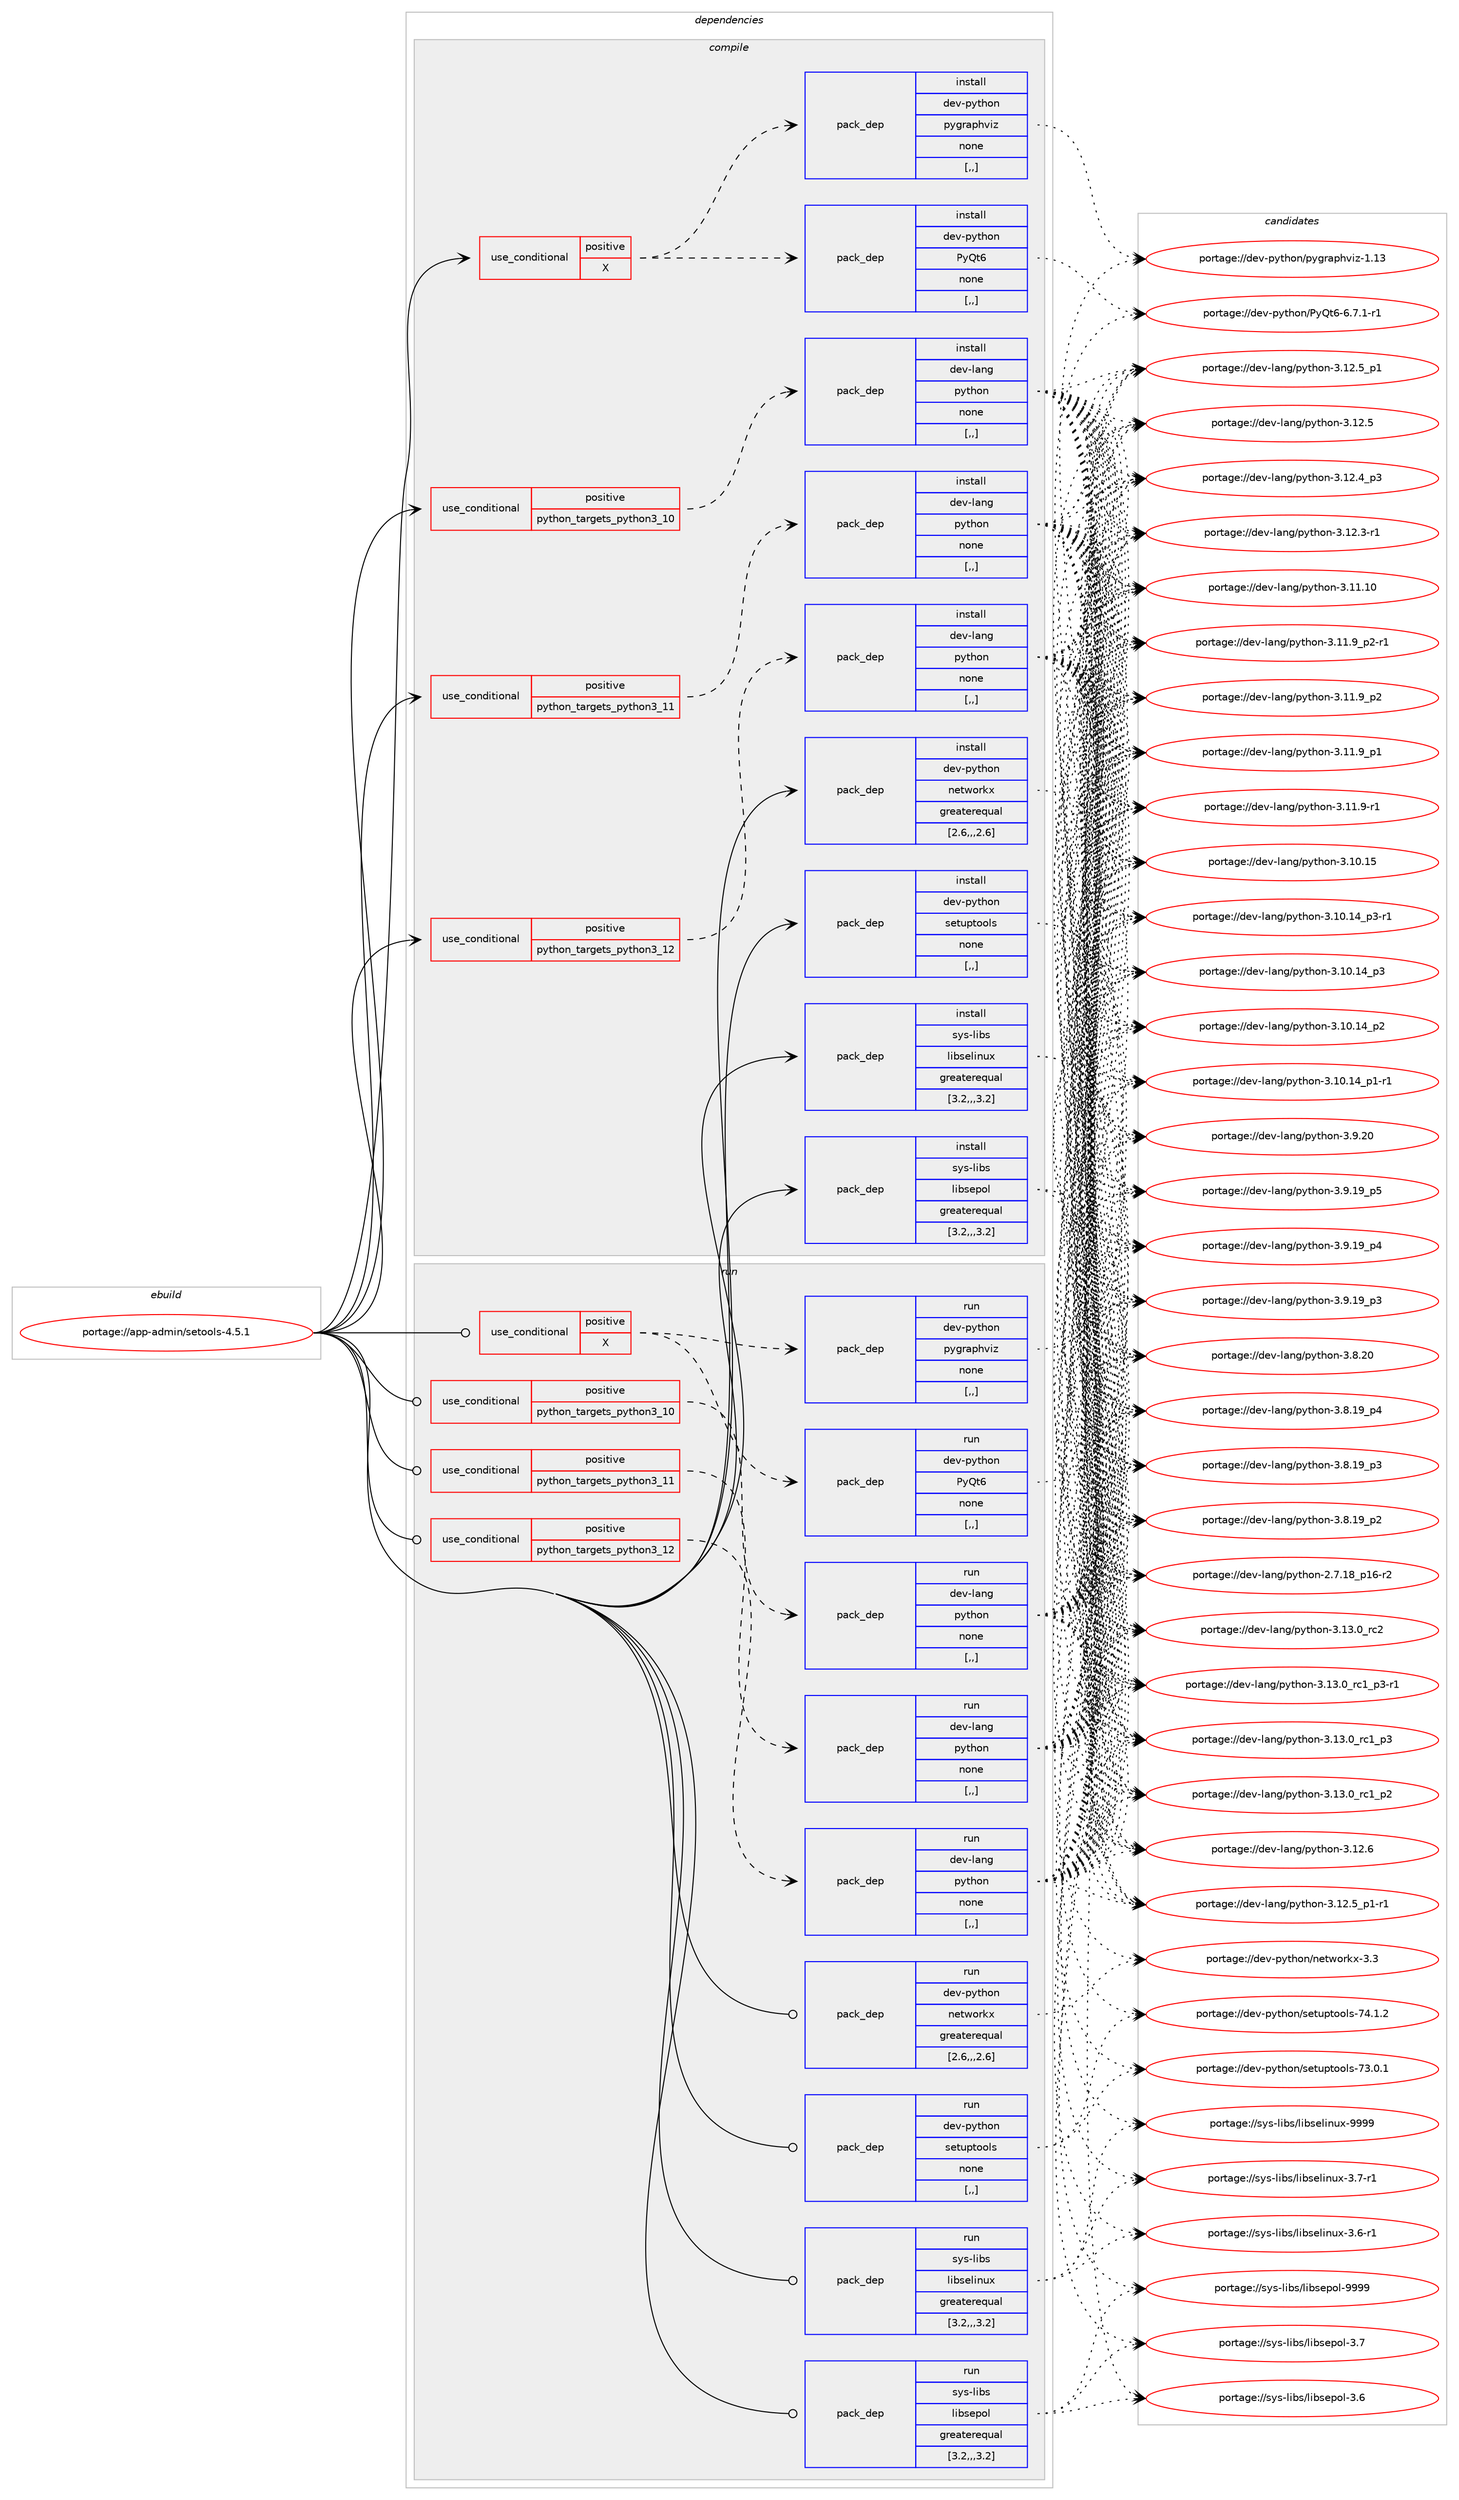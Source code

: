 digraph prolog {

# *************
# Graph options
# *************

newrank=true;
concentrate=true;
compound=true;
graph [rankdir=LR,fontname=Helvetica,fontsize=10,ranksep=1.5];#, ranksep=2.5, nodesep=0.2];
edge  [arrowhead=vee];
node  [fontname=Helvetica,fontsize=10];

# **********
# The ebuild
# **********

subgraph cluster_leftcol {
color=gray;
label=<<i>ebuild</i>>;
id [label="portage://app-admin/setools-4.5.1", color=red, width=4, href="../app-admin/setools-4.5.1.svg"];
}

# ****************
# The dependencies
# ****************

subgraph cluster_midcol {
color=gray;
label=<<i>dependencies</i>>;
subgraph cluster_compile {
fillcolor="#eeeeee";
style=filled;
label=<<i>compile</i>>;
subgraph cond131149 {
dependency498881 [label=<<TABLE BORDER="0" CELLBORDER="1" CELLSPACING="0" CELLPADDING="4"><TR><TD ROWSPAN="3" CELLPADDING="10">use_conditional</TD></TR><TR><TD>positive</TD></TR><TR><TD>X</TD></TR></TABLE>>, shape=none, color=red];
subgraph pack364113 {
dependency498882 [label=<<TABLE BORDER="0" CELLBORDER="1" CELLSPACING="0" CELLPADDING="4" WIDTH="220"><TR><TD ROWSPAN="6" CELLPADDING="30">pack_dep</TD></TR><TR><TD WIDTH="110">install</TD></TR><TR><TD>dev-python</TD></TR><TR><TD>PyQt6</TD></TR><TR><TD>none</TD></TR><TR><TD>[,,]</TD></TR></TABLE>>, shape=none, color=blue];
}
dependency498881:e -> dependency498882:w [weight=20,style="dashed",arrowhead="vee"];
subgraph pack364114 {
dependency498883 [label=<<TABLE BORDER="0" CELLBORDER="1" CELLSPACING="0" CELLPADDING="4" WIDTH="220"><TR><TD ROWSPAN="6" CELLPADDING="30">pack_dep</TD></TR><TR><TD WIDTH="110">install</TD></TR><TR><TD>dev-python</TD></TR><TR><TD>pygraphviz</TD></TR><TR><TD>none</TD></TR><TR><TD>[,,]</TD></TR></TABLE>>, shape=none, color=blue];
}
dependency498881:e -> dependency498883:w [weight=20,style="dashed",arrowhead="vee"];
}
id:e -> dependency498881:w [weight=20,style="solid",arrowhead="vee"];
subgraph cond131150 {
dependency498884 [label=<<TABLE BORDER="0" CELLBORDER="1" CELLSPACING="0" CELLPADDING="4"><TR><TD ROWSPAN="3" CELLPADDING="10">use_conditional</TD></TR><TR><TD>positive</TD></TR><TR><TD>python_targets_python3_10</TD></TR></TABLE>>, shape=none, color=red];
subgraph pack364115 {
dependency498885 [label=<<TABLE BORDER="0" CELLBORDER="1" CELLSPACING="0" CELLPADDING="4" WIDTH="220"><TR><TD ROWSPAN="6" CELLPADDING="30">pack_dep</TD></TR><TR><TD WIDTH="110">install</TD></TR><TR><TD>dev-lang</TD></TR><TR><TD>python</TD></TR><TR><TD>none</TD></TR><TR><TD>[,,]</TD></TR></TABLE>>, shape=none, color=blue];
}
dependency498884:e -> dependency498885:w [weight=20,style="dashed",arrowhead="vee"];
}
id:e -> dependency498884:w [weight=20,style="solid",arrowhead="vee"];
subgraph cond131151 {
dependency498886 [label=<<TABLE BORDER="0" CELLBORDER="1" CELLSPACING="0" CELLPADDING="4"><TR><TD ROWSPAN="3" CELLPADDING="10">use_conditional</TD></TR><TR><TD>positive</TD></TR><TR><TD>python_targets_python3_11</TD></TR></TABLE>>, shape=none, color=red];
subgraph pack364116 {
dependency498887 [label=<<TABLE BORDER="0" CELLBORDER="1" CELLSPACING="0" CELLPADDING="4" WIDTH="220"><TR><TD ROWSPAN="6" CELLPADDING="30">pack_dep</TD></TR><TR><TD WIDTH="110">install</TD></TR><TR><TD>dev-lang</TD></TR><TR><TD>python</TD></TR><TR><TD>none</TD></TR><TR><TD>[,,]</TD></TR></TABLE>>, shape=none, color=blue];
}
dependency498886:e -> dependency498887:w [weight=20,style="dashed",arrowhead="vee"];
}
id:e -> dependency498886:w [weight=20,style="solid",arrowhead="vee"];
subgraph cond131152 {
dependency498888 [label=<<TABLE BORDER="0" CELLBORDER="1" CELLSPACING="0" CELLPADDING="4"><TR><TD ROWSPAN="3" CELLPADDING="10">use_conditional</TD></TR><TR><TD>positive</TD></TR><TR><TD>python_targets_python3_12</TD></TR></TABLE>>, shape=none, color=red];
subgraph pack364117 {
dependency498889 [label=<<TABLE BORDER="0" CELLBORDER="1" CELLSPACING="0" CELLPADDING="4" WIDTH="220"><TR><TD ROWSPAN="6" CELLPADDING="30">pack_dep</TD></TR><TR><TD WIDTH="110">install</TD></TR><TR><TD>dev-lang</TD></TR><TR><TD>python</TD></TR><TR><TD>none</TD></TR><TR><TD>[,,]</TD></TR></TABLE>>, shape=none, color=blue];
}
dependency498888:e -> dependency498889:w [weight=20,style="dashed",arrowhead="vee"];
}
id:e -> dependency498888:w [weight=20,style="solid",arrowhead="vee"];
subgraph pack364118 {
dependency498890 [label=<<TABLE BORDER="0" CELLBORDER="1" CELLSPACING="0" CELLPADDING="4" WIDTH="220"><TR><TD ROWSPAN="6" CELLPADDING="30">pack_dep</TD></TR><TR><TD WIDTH="110">install</TD></TR><TR><TD>dev-python</TD></TR><TR><TD>networkx</TD></TR><TR><TD>greaterequal</TD></TR><TR><TD>[2.6,,,2.6]</TD></TR></TABLE>>, shape=none, color=blue];
}
id:e -> dependency498890:w [weight=20,style="solid",arrowhead="vee"];
subgraph pack364119 {
dependency498891 [label=<<TABLE BORDER="0" CELLBORDER="1" CELLSPACING="0" CELLPADDING="4" WIDTH="220"><TR><TD ROWSPAN="6" CELLPADDING="30">pack_dep</TD></TR><TR><TD WIDTH="110">install</TD></TR><TR><TD>dev-python</TD></TR><TR><TD>setuptools</TD></TR><TR><TD>none</TD></TR><TR><TD>[,,]</TD></TR></TABLE>>, shape=none, color=blue];
}
id:e -> dependency498891:w [weight=20,style="solid",arrowhead="vee"];
subgraph pack364120 {
dependency498892 [label=<<TABLE BORDER="0" CELLBORDER="1" CELLSPACING="0" CELLPADDING="4" WIDTH="220"><TR><TD ROWSPAN="6" CELLPADDING="30">pack_dep</TD></TR><TR><TD WIDTH="110">install</TD></TR><TR><TD>sys-libs</TD></TR><TR><TD>libselinux</TD></TR><TR><TD>greaterequal</TD></TR><TR><TD>[3.2,,,3.2]</TD></TR></TABLE>>, shape=none, color=blue];
}
id:e -> dependency498892:w [weight=20,style="solid",arrowhead="vee"];
subgraph pack364121 {
dependency498893 [label=<<TABLE BORDER="0" CELLBORDER="1" CELLSPACING="0" CELLPADDING="4" WIDTH="220"><TR><TD ROWSPAN="6" CELLPADDING="30">pack_dep</TD></TR><TR><TD WIDTH="110">install</TD></TR><TR><TD>sys-libs</TD></TR><TR><TD>libsepol</TD></TR><TR><TD>greaterequal</TD></TR><TR><TD>[3.2,,,3.2]</TD></TR></TABLE>>, shape=none, color=blue];
}
id:e -> dependency498893:w [weight=20,style="solid",arrowhead="vee"];
}
subgraph cluster_compileandrun {
fillcolor="#eeeeee";
style=filled;
label=<<i>compile and run</i>>;
}
subgraph cluster_run {
fillcolor="#eeeeee";
style=filled;
label=<<i>run</i>>;
subgraph cond131153 {
dependency498894 [label=<<TABLE BORDER="0" CELLBORDER="1" CELLSPACING="0" CELLPADDING="4"><TR><TD ROWSPAN="3" CELLPADDING="10">use_conditional</TD></TR><TR><TD>positive</TD></TR><TR><TD>X</TD></TR></TABLE>>, shape=none, color=red];
subgraph pack364122 {
dependency498895 [label=<<TABLE BORDER="0" CELLBORDER="1" CELLSPACING="0" CELLPADDING="4" WIDTH="220"><TR><TD ROWSPAN="6" CELLPADDING="30">pack_dep</TD></TR><TR><TD WIDTH="110">run</TD></TR><TR><TD>dev-python</TD></TR><TR><TD>PyQt6</TD></TR><TR><TD>none</TD></TR><TR><TD>[,,]</TD></TR></TABLE>>, shape=none, color=blue];
}
dependency498894:e -> dependency498895:w [weight=20,style="dashed",arrowhead="vee"];
subgraph pack364123 {
dependency498896 [label=<<TABLE BORDER="0" CELLBORDER="1" CELLSPACING="0" CELLPADDING="4" WIDTH="220"><TR><TD ROWSPAN="6" CELLPADDING="30">pack_dep</TD></TR><TR><TD WIDTH="110">run</TD></TR><TR><TD>dev-python</TD></TR><TR><TD>pygraphviz</TD></TR><TR><TD>none</TD></TR><TR><TD>[,,]</TD></TR></TABLE>>, shape=none, color=blue];
}
dependency498894:e -> dependency498896:w [weight=20,style="dashed",arrowhead="vee"];
}
id:e -> dependency498894:w [weight=20,style="solid",arrowhead="odot"];
subgraph cond131154 {
dependency498897 [label=<<TABLE BORDER="0" CELLBORDER="1" CELLSPACING="0" CELLPADDING="4"><TR><TD ROWSPAN="3" CELLPADDING="10">use_conditional</TD></TR><TR><TD>positive</TD></TR><TR><TD>python_targets_python3_10</TD></TR></TABLE>>, shape=none, color=red];
subgraph pack364124 {
dependency498898 [label=<<TABLE BORDER="0" CELLBORDER="1" CELLSPACING="0" CELLPADDING="4" WIDTH="220"><TR><TD ROWSPAN="6" CELLPADDING="30">pack_dep</TD></TR><TR><TD WIDTH="110">run</TD></TR><TR><TD>dev-lang</TD></TR><TR><TD>python</TD></TR><TR><TD>none</TD></TR><TR><TD>[,,]</TD></TR></TABLE>>, shape=none, color=blue];
}
dependency498897:e -> dependency498898:w [weight=20,style="dashed",arrowhead="vee"];
}
id:e -> dependency498897:w [weight=20,style="solid",arrowhead="odot"];
subgraph cond131155 {
dependency498899 [label=<<TABLE BORDER="0" CELLBORDER="1" CELLSPACING="0" CELLPADDING="4"><TR><TD ROWSPAN="3" CELLPADDING="10">use_conditional</TD></TR><TR><TD>positive</TD></TR><TR><TD>python_targets_python3_11</TD></TR></TABLE>>, shape=none, color=red];
subgraph pack364125 {
dependency498900 [label=<<TABLE BORDER="0" CELLBORDER="1" CELLSPACING="0" CELLPADDING="4" WIDTH="220"><TR><TD ROWSPAN="6" CELLPADDING="30">pack_dep</TD></TR><TR><TD WIDTH="110">run</TD></TR><TR><TD>dev-lang</TD></TR><TR><TD>python</TD></TR><TR><TD>none</TD></TR><TR><TD>[,,]</TD></TR></TABLE>>, shape=none, color=blue];
}
dependency498899:e -> dependency498900:w [weight=20,style="dashed",arrowhead="vee"];
}
id:e -> dependency498899:w [weight=20,style="solid",arrowhead="odot"];
subgraph cond131156 {
dependency498901 [label=<<TABLE BORDER="0" CELLBORDER="1" CELLSPACING="0" CELLPADDING="4"><TR><TD ROWSPAN="3" CELLPADDING="10">use_conditional</TD></TR><TR><TD>positive</TD></TR><TR><TD>python_targets_python3_12</TD></TR></TABLE>>, shape=none, color=red];
subgraph pack364126 {
dependency498902 [label=<<TABLE BORDER="0" CELLBORDER="1" CELLSPACING="0" CELLPADDING="4" WIDTH="220"><TR><TD ROWSPAN="6" CELLPADDING="30">pack_dep</TD></TR><TR><TD WIDTH="110">run</TD></TR><TR><TD>dev-lang</TD></TR><TR><TD>python</TD></TR><TR><TD>none</TD></TR><TR><TD>[,,]</TD></TR></TABLE>>, shape=none, color=blue];
}
dependency498901:e -> dependency498902:w [weight=20,style="dashed",arrowhead="vee"];
}
id:e -> dependency498901:w [weight=20,style="solid",arrowhead="odot"];
subgraph pack364127 {
dependency498903 [label=<<TABLE BORDER="0" CELLBORDER="1" CELLSPACING="0" CELLPADDING="4" WIDTH="220"><TR><TD ROWSPAN="6" CELLPADDING="30">pack_dep</TD></TR><TR><TD WIDTH="110">run</TD></TR><TR><TD>dev-python</TD></TR><TR><TD>networkx</TD></TR><TR><TD>greaterequal</TD></TR><TR><TD>[2.6,,,2.6]</TD></TR></TABLE>>, shape=none, color=blue];
}
id:e -> dependency498903:w [weight=20,style="solid",arrowhead="odot"];
subgraph pack364128 {
dependency498904 [label=<<TABLE BORDER="0" CELLBORDER="1" CELLSPACING="0" CELLPADDING="4" WIDTH="220"><TR><TD ROWSPAN="6" CELLPADDING="30">pack_dep</TD></TR><TR><TD WIDTH="110">run</TD></TR><TR><TD>dev-python</TD></TR><TR><TD>setuptools</TD></TR><TR><TD>none</TD></TR><TR><TD>[,,]</TD></TR></TABLE>>, shape=none, color=blue];
}
id:e -> dependency498904:w [weight=20,style="solid",arrowhead="odot"];
subgraph pack364129 {
dependency498905 [label=<<TABLE BORDER="0" CELLBORDER="1" CELLSPACING="0" CELLPADDING="4" WIDTH="220"><TR><TD ROWSPAN="6" CELLPADDING="30">pack_dep</TD></TR><TR><TD WIDTH="110">run</TD></TR><TR><TD>sys-libs</TD></TR><TR><TD>libselinux</TD></TR><TR><TD>greaterequal</TD></TR><TR><TD>[3.2,,,3.2]</TD></TR></TABLE>>, shape=none, color=blue];
}
id:e -> dependency498905:w [weight=20,style="solid",arrowhead="odot"];
subgraph pack364130 {
dependency498906 [label=<<TABLE BORDER="0" CELLBORDER="1" CELLSPACING="0" CELLPADDING="4" WIDTH="220"><TR><TD ROWSPAN="6" CELLPADDING="30">pack_dep</TD></TR><TR><TD WIDTH="110">run</TD></TR><TR><TD>sys-libs</TD></TR><TR><TD>libsepol</TD></TR><TR><TD>greaterequal</TD></TR><TR><TD>[3.2,,,3.2]</TD></TR></TABLE>>, shape=none, color=blue];
}
id:e -> dependency498906:w [weight=20,style="solid",arrowhead="odot"];
}
}

# **************
# The candidates
# **************

subgraph cluster_choices {
rank=same;
color=gray;
label=<<i>candidates</i>>;

subgraph choice364113 {
color=black;
nodesep=1;
choice10010111845112121116104111110478012181116544554465546494511449 [label="portage://dev-python/PyQt6-6.7.1-r1", color=red, width=4,href="../dev-python/PyQt6-6.7.1-r1.svg"];
dependency498882:e -> choice10010111845112121116104111110478012181116544554465546494511449:w [style=dotted,weight="100"];
}
subgraph choice364114 {
color=black;
nodesep=1;
choice1001011184511212111610411111047112121103114971121041181051224549464951 [label="portage://dev-python/pygraphviz-1.13", color=red, width=4,href="../dev-python/pygraphviz-1.13.svg"];
dependency498883:e -> choice1001011184511212111610411111047112121103114971121041181051224549464951:w [style=dotted,weight="100"];
}
subgraph choice364115 {
color=black;
nodesep=1;
choice10010111845108971101034711212111610411111045514649514648951149950 [label="portage://dev-lang/python-3.13.0_rc2", color=red, width=4,href="../dev-lang/python-3.13.0_rc2.svg"];
choice1001011184510897110103471121211161041111104551464951464895114994995112514511449 [label="portage://dev-lang/python-3.13.0_rc1_p3-r1", color=red, width=4,href="../dev-lang/python-3.13.0_rc1_p3-r1.svg"];
choice100101118451089711010347112121116104111110455146495146489511499499511251 [label="portage://dev-lang/python-3.13.0_rc1_p3", color=red, width=4,href="../dev-lang/python-3.13.0_rc1_p3.svg"];
choice100101118451089711010347112121116104111110455146495146489511499499511250 [label="portage://dev-lang/python-3.13.0_rc1_p2", color=red, width=4,href="../dev-lang/python-3.13.0_rc1_p2.svg"];
choice10010111845108971101034711212111610411111045514649504654 [label="portage://dev-lang/python-3.12.6", color=red, width=4,href="../dev-lang/python-3.12.6.svg"];
choice1001011184510897110103471121211161041111104551464950465395112494511449 [label="portage://dev-lang/python-3.12.5_p1-r1", color=red, width=4,href="../dev-lang/python-3.12.5_p1-r1.svg"];
choice100101118451089711010347112121116104111110455146495046539511249 [label="portage://dev-lang/python-3.12.5_p1", color=red, width=4,href="../dev-lang/python-3.12.5_p1.svg"];
choice10010111845108971101034711212111610411111045514649504653 [label="portage://dev-lang/python-3.12.5", color=red, width=4,href="../dev-lang/python-3.12.5.svg"];
choice100101118451089711010347112121116104111110455146495046529511251 [label="portage://dev-lang/python-3.12.4_p3", color=red, width=4,href="../dev-lang/python-3.12.4_p3.svg"];
choice100101118451089711010347112121116104111110455146495046514511449 [label="portage://dev-lang/python-3.12.3-r1", color=red, width=4,href="../dev-lang/python-3.12.3-r1.svg"];
choice1001011184510897110103471121211161041111104551464949464948 [label="portage://dev-lang/python-3.11.10", color=red, width=4,href="../dev-lang/python-3.11.10.svg"];
choice1001011184510897110103471121211161041111104551464949465795112504511449 [label="portage://dev-lang/python-3.11.9_p2-r1", color=red, width=4,href="../dev-lang/python-3.11.9_p2-r1.svg"];
choice100101118451089711010347112121116104111110455146494946579511250 [label="portage://dev-lang/python-3.11.9_p2", color=red, width=4,href="../dev-lang/python-3.11.9_p2.svg"];
choice100101118451089711010347112121116104111110455146494946579511249 [label="portage://dev-lang/python-3.11.9_p1", color=red, width=4,href="../dev-lang/python-3.11.9_p1.svg"];
choice100101118451089711010347112121116104111110455146494946574511449 [label="portage://dev-lang/python-3.11.9-r1", color=red, width=4,href="../dev-lang/python-3.11.9-r1.svg"];
choice1001011184510897110103471121211161041111104551464948464953 [label="portage://dev-lang/python-3.10.15", color=red, width=4,href="../dev-lang/python-3.10.15.svg"];
choice100101118451089711010347112121116104111110455146494846495295112514511449 [label="portage://dev-lang/python-3.10.14_p3-r1", color=red, width=4,href="../dev-lang/python-3.10.14_p3-r1.svg"];
choice10010111845108971101034711212111610411111045514649484649529511251 [label="portage://dev-lang/python-3.10.14_p3", color=red, width=4,href="../dev-lang/python-3.10.14_p3.svg"];
choice10010111845108971101034711212111610411111045514649484649529511250 [label="portage://dev-lang/python-3.10.14_p2", color=red, width=4,href="../dev-lang/python-3.10.14_p2.svg"];
choice100101118451089711010347112121116104111110455146494846495295112494511449 [label="portage://dev-lang/python-3.10.14_p1-r1", color=red, width=4,href="../dev-lang/python-3.10.14_p1-r1.svg"];
choice10010111845108971101034711212111610411111045514657465048 [label="portage://dev-lang/python-3.9.20", color=red, width=4,href="../dev-lang/python-3.9.20.svg"];
choice100101118451089711010347112121116104111110455146574649579511253 [label="portage://dev-lang/python-3.9.19_p5", color=red, width=4,href="../dev-lang/python-3.9.19_p5.svg"];
choice100101118451089711010347112121116104111110455146574649579511252 [label="portage://dev-lang/python-3.9.19_p4", color=red, width=4,href="../dev-lang/python-3.9.19_p4.svg"];
choice100101118451089711010347112121116104111110455146574649579511251 [label="portage://dev-lang/python-3.9.19_p3", color=red, width=4,href="../dev-lang/python-3.9.19_p3.svg"];
choice10010111845108971101034711212111610411111045514656465048 [label="portage://dev-lang/python-3.8.20", color=red, width=4,href="../dev-lang/python-3.8.20.svg"];
choice100101118451089711010347112121116104111110455146564649579511252 [label="portage://dev-lang/python-3.8.19_p4", color=red, width=4,href="../dev-lang/python-3.8.19_p4.svg"];
choice100101118451089711010347112121116104111110455146564649579511251 [label="portage://dev-lang/python-3.8.19_p3", color=red, width=4,href="../dev-lang/python-3.8.19_p3.svg"];
choice100101118451089711010347112121116104111110455146564649579511250 [label="portage://dev-lang/python-3.8.19_p2", color=red, width=4,href="../dev-lang/python-3.8.19_p2.svg"];
choice100101118451089711010347112121116104111110455046554649569511249544511450 [label="portage://dev-lang/python-2.7.18_p16-r2", color=red, width=4,href="../dev-lang/python-2.7.18_p16-r2.svg"];
dependency498885:e -> choice10010111845108971101034711212111610411111045514649514648951149950:w [style=dotted,weight="100"];
dependency498885:e -> choice1001011184510897110103471121211161041111104551464951464895114994995112514511449:w [style=dotted,weight="100"];
dependency498885:e -> choice100101118451089711010347112121116104111110455146495146489511499499511251:w [style=dotted,weight="100"];
dependency498885:e -> choice100101118451089711010347112121116104111110455146495146489511499499511250:w [style=dotted,weight="100"];
dependency498885:e -> choice10010111845108971101034711212111610411111045514649504654:w [style=dotted,weight="100"];
dependency498885:e -> choice1001011184510897110103471121211161041111104551464950465395112494511449:w [style=dotted,weight="100"];
dependency498885:e -> choice100101118451089711010347112121116104111110455146495046539511249:w [style=dotted,weight="100"];
dependency498885:e -> choice10010111845108971101034711212111610411111045514649504653:w [style=dotted,weight="100"];
dependency498885:e -> choice100101118451089711010347112121116104111110455146495046529511251:w [style=dotted,weight="100"];
dependency498885:e -> choice100101118451089711010347112121116104111110455146495046514511449:w [style=dotted,weight="100"];
dependency498885:e -> choice1001011184510897110103471121211161041111104551464949464948:w [style=dotted,weight="100"];
dependency498885:e -> choice1001011184510897110103471121211161041111104551464949465795112504511449:w [style=dotted,weight="100"];
dependency498885:e -> choice100101118451089711010347112121116104111110455146494946579511250:w [style=dotted,weight="100"];
dependency498885:e -> choice100101118451089711010347112121116104111110455146494946579511249:w [style=dotted,weight="100"];
dependency498885:e -> choice100101118451089711010347112121116104111110455146494946574511449:w [style=dotted,weight="100"];
dependency498885:e -> choice1001011184510897110103471121211161041111104551464948464953:w [style=dotted,weight="100"];
dependency498885:e -> choice100101118451089711010347112121116104111110455146494846495295112514511449:w [style=dotted,weight="100"];
dependency498885:e -> choice10010111845108971101034711212111610411111045514649484649529511251:w [style=dotted,weight="100"];
dependency498885:e -> choice10010111845108971101034711212111610411111045514649484649529511250:w [style=dotted,weight="100"];
dependency498885:e -> choice100101118451089711010347112121116104111110455146494846495295112494511449:w [style=dotted,weight="100"];
dependency498885:e -> choice10010111845108971101034711212111610411111045514657465048:w [style=dotted,weight="100"];
dependency498885:e -> choice100101118451089711010347112121116104111110455146574649579511253:w [style=dotted,weight="100"];
dependency498885:e -> choice100101118451089711010347112121116104111110455146574649579511252:w [style=dotted,weight="100"];
dependency498885:e -> choice100101118451089711010347112121116104111110455146574649579511251:w [style=dotted,weight="100"];
dependency498885:e -> choice10010111845108971101034711212111610411111045514656465048:w [style=dotted,weight="100"];
dependency498885:e -> choice100101118451089711010347112121116104111110455146564649579511252:w [style=dotted,weight="100"];
dependency498885:e -> choice100101118451089711010347112121116104111110455146564649579511251:w [style=dotted,weight="100"];
dependency498885:e -> choice100101118451089711010347112121116104111110455146564649579511250:w [style=dotted,weight="100"];
dependency498885:e -> choice100101118451089711010347112121116104111110455046554649569511249544511450:w [style=dotted,weight="100"];
}
subgraph choice364116 {
color=black;
nodesep=1;
choice10010111845108971101034711212111610411111045514649514648951149950 [label="portage://dev-lang/python-3.13.0_rc2", color=red, width=4,href="../dev-lang/python-3.13.0_rc2.svg"];
choice1001011184510897110103471121211161041111104551464951464895114994995112514511449 [label="portage://dev-lang/python-3.13.0_rc1_p3-r1", color=red, width=4,href="../dev-lang/python-3.13.0_rc1_p3-r1.svg"];
choice100101118451089711010347112121116104111110455146495146489511499499511251 [label="portage://dev-lang/python-3.13.0_rc1_p3", color=red, width=4,href="../dev-lang/python-3.13.0_rc1_p3.svg"];
choice100101118451089711010347112121116104111110455146495146489511499499511250 [label="portage://dev-lang/python-3.13.0_rc1_p2", color=red, width=4,href="../dev-lang/python-3.13.0_rc1_p2.svg"];
choice10010111845108971101034711212111610411111045514649504654 [label="portage://dev-lang/python-3.12.6", color=red, width=4,href="../dev-lang/python-3.12.6.svg"];
choice1001011184510897110103471121211161041111104551464950465395112494511449 [label="portage://dev-lang/python-3.12.5_p1-r1", color=red, width=4,href="../dev-lang/python-3.12.5_p1-r1.svg"];
choice100101118451089711010347112121116104111110455146495046539511249 [label="portage://dev-lang/python-3.12.5_p1", color=red, width=4,href="../dev-lang/python-3.12.5_p1.svg"];
choice10010111845108971101034711212111610411111045514649504653 [label="portage://dev-lang/python-3.12.5", color=red, width=4,href="../dev-lang/python-3.12.5.svg"];
choice100101118451089711010347112121116104111110455146495046529511251 [label="portage://dev-lang/python-3.12.4_p3", color=red, width=4,href="../dev-lang/python-3.12.4_p3.svg"];
choice100101118451089711010347112121116104111110455146495046514511449 [label="portage://dev-lang/python-3.12.3-r1", color=red, width=4,href="../dev-lang/python-3.12.3-r1.svg"];
choice1001011184510897110103471121211161041111104551464949464948 [label="portage://dev-lang/python-3.11.10", color=red, width=4,href="../dev-lang/python-3.11.10.svg"];
choice1001011184510897110103471121211161041111104551464949465795112504511449 [label="portage://dev-lang/python-3.11.9_p2-r1", color=red, width=4,href="../dev-lang/python-3.11.9_p2-r1.svg"];
choice100101118451089711010347112121116104111110455146494946579511250 [label="portage://dev-lang/python-3.11.9_p2", color=red, width=4,href="../dev-lang/python-3.11.9_p2.svg"];
choice100101118451089711010347112121116104111110455146494946579511249 [label="portage://dev-lang/python-3.11.9_p1", color=red, width=4,href="../dev-lang/python-3.11.9_p1.svg"];
choice100101118451089711010347112121116104111110455146494946574511449 [label="portage://dev-lang/python-3.11.9-r1", color=red, width=4,href="../dev-lang/python-3.11.9-r1.svg"];
choice1001011184510897110103471121211161041111104551464948464953 [label="portage://dev-lang/python-3.10.15", color=red, width=4,href="../dev-lang/python-3.10.15.svg"];
choice100101118451089711010347112121116104111110455146494846495295112514511449 [label="portage://dev-lang/python-3.10.14_p3-r1", color=red, width=4,href="../dev-lang/python-3.10.14_p3-r1.svg"];
choice10010111845108971101034711212111610411111045514649484649529511251 [label="portage://dev-lang/python-3.10.14_p3", color=red, width=4,href="../dev-lang/python-3.10.14_p3.svg"];
choice10010111845108971101034711212111610411111045514649484649529511250 [label="portage://dev-lang/python-3.10.14_p2", color=red, width=4,href="../dev-lang/python-3.10.14_p2.svg"];
choice100101118451089711010347112121116104111110455146494846495295112494511449 [label="portage://dev-lang/python-3.10.14_p1-r1", color=red, width=4,href="../dev-lang/python-3.10.14_p1-r1.svg"];
choice10010111845108971101034711212111610411111045514657465048 [label="portage://dev-lang/python-3.9.20", color=red, width=4,href="../dev-lang/python-3.9.20.svg"];
choice100101118451089711010347112121116104111110455146574649579511253 [label="portage://dev-lang/python-3.9.19_p5", color=red, width=4,href="../dev-lang/python-3.9.19_p5.svg"];
choice100101118451089711010347112121116104111110455146574649579511252 [label="portage://dev-lang/python-3.9.19_p4", color=red, width=4,href="../dev-lang/python-3.9.19_p4.svg"];
choice100101118451089711010347112121116104111110455146574649579511251 [label="portage://dev-lang/python-3.9.19_p3", color=red, width=4,href="../dev-lang/python-3.9.19_p3.svg"];
choice10010111845108971101034711212111610411111045514656465048 [label="portage://dev-lang/python-3.8.20", color=red, width=4,href="../dev-lang/python-3.8.20.svg"];
choice100101118451089711010347112121116104111110455146564649579511252 [label="portage://dev-lang/python-3.8.19_p4", color=red, width=4,href="../dev-lang/python-3.8.19_p4.svg"];
choice100101118451089711010347112121116104111110455146564649579511251 [label="portage://dev-lang/python-3.8.19_p3", color=red, width=4,href="../dev-lang/python-3.8.19_p3.svg"];
choice100101118451089711010347112121116104111110455146564649579511250 [label="portage://dev-lang/python-3.8.19_p2", color=red, width=4,href="../dev-lang/python-3.8.19_p2.svg"];
choice100101118451089711010347112121116104111110455046554649569511249544511450 [label="portage://dev-lang/python-2.7.18_p16-r2", color=red, width=4,href="../dev-lang/python-2.7.18_p16-r2.svg"];
dependency498887:e -> choice10010111845108971101034711212111610411111045514649514648951149950:w [style=dotted,weight="100"];
dependency498887:e -> choice1001011184510897110103471121211161041111104551464951464895114994995112514511449:w [style=dotted,weight="100"];
dependency498887:e -> choice100101118451089711010347112121116104111110455146495146489511499499511251:w [style=dotted,weight="100"];
dependency498887:e -> choice100101118451089711010347112121116104111110455146495146489511499499511250:w [style=dotted,weight="100"];
dependency498887:e -> choice10010111845108971101034711212111610411111045514649504654:w [style=dotted,weight="100"];
dependency498887:e -> choice1001011184510897110103471121211161041111104551464950465395112494511449:w [style=dotted,weight="100"];
dependency498887:e -> choice100101118451089711010347112121116104111110455146495046539511249:w [style=dotted,weight="100"];
dependency498887:e -> choice10010111845108971101034711212111610411111045514649504653:w [style=dotted,weight="100"];
dependency498887:e -> choice100101118451089711010347112121116104111110455146495046529511251:w [style=dotted,weight="100"];
dependency498887:e -> choice100101118451089711010347112121116104111110455146495046514511449:w [style=dotted,weight="100"];
dependency498887:e -> choice1001011184510897110103471121211161041111104551464949464948:w [style=dotted,weight="100"];
dependency498887:e -> choice1001011184510897110103471121211161041111104551464949465795112504511449:w [style=dotted,weight="100"];
dependency498887:e -> choice100101118451089711010347112121116104111110455146494946579511250:w [style=dotted,weight="100"];
dependency498887:e -> choice100101118451089711010347112121116104111110455146494946579511249:w [style=dotted,weight="100"];
dependency498887:e -> choice100101118451089711010347112121116104111110455146494946574511449:w [style=dotted,weight="100"];
dependency498887:e -> choice1001011184510897110103471121211161041111104551464948464953:w [style=dotted,weight="100"];
dependency498887:e -> choice100101118451089711010347112121116104111110455146494846495295112514511449:w [style=dotted,weight="100"];
dependency498887:e -> choice10010111845108971101034711212111610411111045514649484649529511251:w [style=dotted,weight="100"];
dependency498887:e -> choice10010111845108971101034711212111610411111045514649484649529511250:w [style=dotted,weight="100"];
dependency498887:e -> choice100101118451089711010347112121116104111110455146494846495295112494511449:w [style=dotted,weight="100"];
dependency498887:e -> choice10010111845108971101034711212111610411111045514657465048:w [style=dotted,weight="100"];
dependency498887:e -> choice100101118451089711010347112121116104111110455146574649579511253:w [style=dotted,weight="100"];
dependency498887:e -> choice100101118451089711010347112121116104111110455146574649579511252:w [style=dotted,weight="100"];
dependency498887:e -> choice100101118451089711010347112121116104111110455146574649579511251:w [style=dotted,weight="100"];
dependency498887:e -> choice10010111845108971101034711212111610411111045514656465048:w [style=dotted,weight="100"];
dependency498887:e -> choice100101118451089711010347112121116104111110455146564649579511252:w [style=dotted,weight="100"];
dependency498887:e -> choice100101118451089711010347112121116104111110455146564649579511251:w [style=dotted,weight="100"];
dependency498887:e -> choice100101118451089711010347112121116104111110455146564649579511250:w [style=dotted,weight="100"];
dependency498887:e -> choice100101118451089711010347112121116104111110455046554649569511249544511450:w [style=dotted,weight="100"];
}
subgraph choice364117 {
color=black;
nodesep=1;
choice10010111845108971101034711212111610411111045514649514648951149950 [label="portage://dev-lang/python-3.13.0_rc2", color=red, width=4,href="../dev-lang/python-3.13.0_rc2.svg"];
choice1001011184510897110103471121211161041111104551464951464895114994995112514511449 [label="portage://dev-lang/python-3.13.0_rc1_p3-r1", color=red, width=4,href="../dev-lang/python-3.13.0_rc1_p3-r1.svg"];
choice100101118451089711010347112121116104111110455146495146489511499499511251 [label="portage://dev-lang/python-3.13.0_rc1_p3", color=red, width=4,href="../dev-lang/python-3.13.0_rc1_p3.svg"];
choice100101118451089711010347112121116104111110455146495146489511499499511250 [label="portage://dev-lang/python-3.13.0_rc1_p2", color=red, width=4,href="../dev-lang/python-3.13.0_rc1_p2.svg"];
choice10010111845108971101034711212111610411111045514649504654 [label="portage://dev-lang/python-3.12.6", color=red, width=4,href="../dev-lang/python-3.12.6.svg"];
choice1001011184510897110103471121211161041111104551464950465395112494511449 [label="portage://dev-lang/python-3.12.5_p1-r1", color=red, width=4,href="../dev-lang/python-3.12.5_p1-r1.svg"];
choice100101118451089711010347112121116104111110455146495046539511249 [label="portage://dev-lang/python-3.12.5_p1", color=red, width=4,href="../dev-lang/python-3.12.5_p1.svg"];
choice10010111845108971101034711212111610411111045514649504653 [label="portage://dev-lang/python-3.12.5", color=red, width=4,href="../dev-lang/python-3.12.5.svg"];
choice100101118451089711010347112121116104111110455146495046529511251 [label="portage://dev-lang/python-3.12.4_p3", color=red, width=4,href="../dev-lang/python-3.12.4_p3.svg"];
choice100101118451089711010347112121116104111110455146495046514511449 [label="portage://dev-lang/python-3.12.3-r1", color=red, width=4,href="../dev-lang/python-3.12.3-r1.svg"];
choice1001011184510897110103471121211161041111104551464949464948 [label="portage://dev-lang/python-3.11.10", color=red, width=4,href="../dev-lang/python-3.11.10.svg"];
choice1001011184510897110103471121211161041111104551464949465795112504511449 [label="portage://dev-lang/python-3.11.9_p2-r1", color=red, width=4,href="../dev-lang/python-3.11.9_p2-r1.svg"];
choice100101118451089711010347112121116104111110455146494946579511250 [label="portage://dev-lang/python-3.11.9_p2", color=red, width=4,href="../dev-lang/python-3.11.9_p2.svg"];
choice100101118451089711010347112121116104111110455146494946579511249 [label="portage://dev-lang/python-3.11.9_p1", color=red, width=4,href="../dev-lang/python-3.11.9_p1.svg"];
choice100101118451089711010347112121116104111110455146494946574511449 [label="portage://dev-lang/python-3.11.9-r1", color=red, width=4,href="../dev-lang/python-3.11.9-r1.svg"];
choice1001011184510897110103471121211161041111104551464948464953 [label="portage://dev-lang/python-3.10.15", color=red, width=4,href="../dev-lang/python-3.10.15.svg"];
choice100101118451089711010347112121116104111110455146494846495295112514511449 [label="portage://dev-lang/python-3.10.14_p3-r1", color=red, width=4,href="../dev-lang/python-3.10.14_p3-r1.svg"];
choice10010111845108971101034711212111610411111045514649484649529511251 [label="portage://dev-lang/python-3.10.14_p3", color=red, width=4,href="../dev-lang/python-3.10.14_p3.svg"];
choice10010111845108971101034711212111610411111045514649484649529511250 [label="portage://dev-lang/python-3.10.14_p2", color=red, width=4,href="../dev-lang/python-3.10.14_p2.svg"];
choice100101118451089711010347112121116104111110455146494846495295112494511449 [label="portage://dev-lang/python-3.10.14_p1-r1", color=red, width=4,href="../dev-lang/python-3.10.14_p1-r1.svg"];
choice10010111845108971101034711212111610411111045514657465048 [label="portage://dev-lang/python-3.9.20", color=red, width=4,href="../dev-lang/python-3.9.20.svg"];
choice100101118451089711010347112121116104111110455146574649579511253 [label="portage://dev-lang/python-3.9.19_p5", color=red, width=4,href="../dev-lang/python-3.9.19_p5.svg"];
choice100101118451089711010347112121116104111110455146574649579511252 [label="portage://dev-lang/python-3.9.19_p4", color=red, width=4,href="../dev-lang/python-3.9.19_p4.svg"];
choice100101118451089711010347112121116104111110455146574649579511251 [label="portage://dev-lang/python-3.9.19_p3", color=red, width=4,href="../dev-lang/python-3.9.19_p3.svg"];
choice10010111845108971101034711212111610411111045514656465048 [label="portage://dev-lang/python-3.8.20", color=red, width=4,href="../dev-lang/python-3.8.20.svg"];
choice100101118451089711010347112121116104111110455146564649579511252 [label="portage://dev-lang/python-3.8.19_p4", color=red, width=4,href="../dev-lang/python-3.8.19_p4.svg"];
choice100101118451089711010347112121116104111110455146564649579511251 [label="portage://dev-lang/python-3.8.19_p3", color=red, width=4,href="../dev-lang/python-3.8.19_p3.svg"];
choice100101118451089711010347112121116104111110455146564649579511250 [label="portage://dev-lang/python-3.8.19_p2", color=red, width=4,href="../dev-lang/python-3.8.19_p2.svg"];
choice100101118451089711010347112121116104111110455046554649569511249544511450 [label="portage://dev-lang/python-2.7.18_p16-r2", color=red, width=4,href="../dev-lang/python-2.7.18_p16-r2.svg"];
dependency498889:e -> choice10010111845108971101034711212111610411111045514649514648951149950:w [style=dotted,weight="100"];
dependency498889:e -> choice1001011184510897110103471121211161041111104551464951464895114994995112514511449:w [style=dotted,weight="100"];
dependency498889:e -> choice100101118451089711010347112121116104111110455146495146489511499499511251:w [style=dotted,weight="100"];
dependency498889:e -> choice100101118451089711010347112121116104111110455146495146489511499499511250:w [style=dotted,weight="100"];
dependency498889:e -> choice10010111845108971101034711212111610411111045514649504654:w [style=dotted,weight="100"];
dependency498889:e -> choice1001011184510897110103471121211161041111104551464950465395112494511449:w [style=dotted,weight="100"];
dependency498889:e -> choice100101118451089711010347112121116104111110455146495046539511249:w [style=dotted,weight="100"];
dependency498889:e -> choice10010111845108971101034711212111610411111045514649504653:w [style=dotted,weight="100"];
dependency498889:e -> choice100101118451089711010347112121116104111110455146495046529511251:w [style=dotted,weight="100"];
dependency498889:e -> choice100101118451089711010347112121116104111110455146495046514511449:w [style=dotted,weight="100"];
dependency498889:e -> choice1001011184510897110103471121211161041111104551464949464948:w [style=dotted,weight="100"];
dependency498889:e -> choice1001011184510897110103471121211161041111104551464949465795112504511449:w [style=dotted,weight="100"];
dependency498889:e -> choice100101118451089711010347112121116104111110455146494946579511250:w [style=dotted,weight="100"];
dependency498889:e -> choice100101118451089711010347112121116104111110455146494946579511249:w [style=dotted,weight="100"];
dependency498889:e -> choice100101118451089711010347112121116104111110455146494946574511449:w [style=dotted,weight="100"];
dependency498889:e -> choice1001011184510897110103471121211161041111104551464948464953:w [style=dotted,weight="100"];
dependency498889:e -> choice100101118451089711010347112121116104111110455146494846495295112514511449:w [style=dotted,weight="100"];
dependency498889:e -> choice10010111845108971101034711212111610411111045514649484649529511251:w [style=dotted,weight="100"];
dependency498889:e -> choice10010111845108971101034711212111610411111045514649484649529511250:w [style=dotted,weight="100"];
dependency498889:e -> choice100101118451089711010347112121116104111110455146494846495295112494511449:w [style=dotted,weight="100"];
dependency498889:e -> choice10010111845108971101034711212111610411111045514657465048:w [style=dotted,weight="100"];
dependency498889:e -> choice100101118451089711010347112121116104111110455146574649579511253:w [style=dotted,weight="100"];
dependency498889:e -> choice100101118451089711010347112121116104111110455146574649579511252:w [style=dotted,weight="100"];
dependency498889:e -> choice100101118451089711010347112121116104111110455146574649579511251:w [style=dotted,weight="100"];
dependency498889:e -> choice10010111845108971101034711212111610411111045514656465048:w [style=dotted,weight="100"];
dependency498889:e -> choice100101118451089711010347112121116104111110455146564649579511252:w [style=dotted,weight="100"];
dependency498889:e -> choice100101118451089711010347112121116104111110455146564649579511251:w [style=dotted,weight="100"];
dependency498889:e -> choice100101118451089711010347112121116104111110455146564649579511250:w [style=dotted,weight="100"];
dependency498889:e -> choice100101118451089711010347112121116104111110455046554649569511249544511450:w [style=dotted,weight="100"];
}
subgraph choice364118 {
color=black;
nodesep=1;
choice100101118451121211161041111104711010111611911111410712045514651 [label="portage://dev-python/networkx-3.3", color=red, width=4,href="../dev-python/networkx-3.3.svg"];
dependency498890:e -> choice100101118451121211161041111104711010111611911111410712045514651:w [style=dotted,weight="100"];
}
subgraph choice364119 {
color=black;
nodesep=1;
choice100101118451121211161041111104711510111611711211611111110811545555246494650 [label="portage://dev-python/setuptools-74.1.2", color=red, width=4,href="../dev-python/setuptools-74.1.2.svg"];
choice100101118451121211161041111104711510111611711211611111110811545555146484649 [label="portage://dev-python/setuptools-73.0.1", color=red, width=4,href="../dev-python/setuptools-73.0.1.svg"];
dependency498891:e -> choice100101118451121211161041111104711510111611711211611111110811545555246494650:w [style=dotted,weight="100"];
dependency498891:e -> choice100101118451121211161041111104711510111611711211611111110811545555146484649:w [style=dotted,weight="100"];
}
subgraph choice364120 {
color=black;
nodesep=1;
choice115121115451081059811547108105981151011081051101171204557575757 [label="portage://sys-libs/libselinux-9999", color=red, width=4,href="../sys-libs/libselinux-9999.svg"];
choice11512111545108105981154710810598115101108105110117120455146554511449 [label="portage://sys-libs/libselinux-3.7-r1", color=red, width=4,href="../sys-libs/libselinux-3.7-r1.svg"];
choice11512111545108105981154710810598115101108105110117120455146544511449 [label="portage://sys-libs/libselinux-3.6-r1", color=red, width=4,href="../sys-libs/libselinux-3.6-r1.svg"];
dependency498892:e -> choice115121115451081059811547108105981151011081051101171204557575757:w [style=dotted,weight="100"];
dependency498892:e -> choice11512111545108105981154710810598115101108105110117120455146554511449:w [style=dotted,weight="100"];
dependency498892:e -> choice11512111545108105981154710810598115101108105110117120455146544511449:w [style=dotted,weight="100"];
}
subgraph choice364121 {
color=black;
nodesep=1;
choice115121115451081059811547108105981151011121111084557575757 [label="portage://sys-libs/libsepol-9999", color=red, width=4,href="../sys-libs/libsepol-9999.svg"];
choice1151211154510810598115471081059811510111211110845514655 [label="portage://sys-libs/libsepol-3.7", color=red, width=4,href="../sys-libs/libsepol-3.7.svg"];
choice1151211154510810598115471081059811510111211110845514654 [label="portage://sys-libs/libsepol-3.6", color=red, width=4,href="../sys-libs/libsepol-3.6.svg"];
dependency498893:e -> choice115121115451081059811547108105981151011121111084557575757:w [style=dotted,weight="100"];
dependency498893:e -> choice1151211154510810598115471081059811510111211110845514655:w [style=dotted,weight="100"];
dependency498893:e -> choice1151211154510810598115471081059811510111211110845514654:w [style=dotted,weight="100"];
}
subgraph choice364122 {
color=black;
nodesep=1;
choice10010111845112121116104111110478012181116544554465546494511449 [label="portage://dev-python/PyQt6-6.7.1-r1", color=red, width=4,href="../dev-python/PyQt6-6.7.1-r1.svg"];
dependency498895:e -> choice10010111845112121116104111110478012181116544554465546494511449:w [style=dotted,weight="100"];
}
subgraph choice364123 {
color=black;
nodesep=1;
choice1001011184511212111610411111047112121103114971121041181051224549464951 [label="portage://dev-python/pygraphviz-1.13", color=red, width=4,href="../dev-python/pygraphviz-1.13.svg"];
dependency498896:e -> choice1001011184511212111610411111047112121103114971121041181051224549464951:w [style=dotted,weight="100"];
}
subgraph choice364124 {
color=black;
nodesep=1;
choice10010111845108971101034711212111610411111045514649514648951149950 [label="portage://dev-lang/python-3.13.0_rc2", color=red, width=4,href="../dev-lang/python-3.13.0_rc2.svg"];
choice1001011184510897110103471121211161041111104551464951464895114994995112514511449 [label="portage://dev-lang/python-3.13.0_rc1_p3-r1", color=red, width=4,href="../dev-lang/python-3.13.0_rc1_p3-r1.svg"];
choice100101118451089711010347112121116104111110455146495146489511499499511251 [label="portage://dev-lang/python-3.13.0_rc1_p3", color=red, width=4,href="../dev-lang/python-3.13.0_rc1_p3.svg"];
choice100101118451089711010347112121116104111110455146495146489511499499511250 [label="portage://dev-lang/python-3.13.0_rc1_p2", color=red, width=4,href="../dev-lang/python-3.13.0_rc1_p2.svg"];
choice10010111845108971101034711212111610411111045514649504654 [label="portage://dev-lang/python-3.12.6", color=red, width=4,href="../dev-lang/python-3.12.6.svg"];
choice1001011184510897110103471121211161041111104551464950465395112494511449 [label="portage://dev-lang/python-3.12.5_p1-r1", color=red, width=4,href="../dev-lang/python-3.12.5_p1-r1.svg"];
choice100101118451089711010347112121116104111110455146495046539511249 [label="portage://dev-lang/python-3.12.5_p1", color=red, width=4,href="../dev-lang/python-3.12.5_p1.svg"];
choice10010111845108971101034711212111610411111045514649504653 [label="portage://dev-lang/python-3.12.5", color=red, width=4,href="../dev-lang/python-3.12.5.svg"];
choice100101118451089711010347112121116104111110455146495046529511251 [label="portage://dev-lang/python-3.12.4_p3", color=red, width=4,href="../dev-lang/python-3.12.4_p3.svg"];
choice100101118451089711010347112121116104111110455146495046514511449 [label="portage://dev-lang/python-3.12.3-r1", color=red, width=4,href="../dev-lang/python-3.12.3-r1.svg"];
choice1001011184510897110103471121211161041111104551464949464948 [label="portage://dev-lang/python-3.11.10", color=red, width=4,href="../dev-lang/python-3.11.10.svg"];
choice1001011184510897110103471121211161041111104551464949465795112504511449 [label="portage://dev-lang/python-3.11.9_p2-r1", color=red, width=4,href="../dev-lang/python-3.11.9_p2-r1.svg"];
choice100101118451089711010347112121116104111110455146494946579511250 [label="portage://dev-lang/python-3.11.9_p2", color=red, width=4,href="../dev-lang/python-3.11.9_p2.svg"];
choice100101118451089711010347112121116104111110455146494946579511249 [label="portage://dev-lang/python-3.11.9_p1", color=red, width=4,href="../dev-lang/python-3.11.9_p1.svg"];
choice100101118451089711010347112121116104111110455146494946574511449 [label="portage://dev-lang/python-3.11.9-r1", color=red, width=4,href="../dev-lang/python-3.11.9-r1.svg"];
choice1001011184510897110103471121211161041111104551464948464953 [label="portage://dev-lang/python-3.10.15", color=red, width=4,href="../dev-lang/python-3.10.15.svg"];
choice100101118451089711010347112121116104111110455146494846495295112514511449 [label="portage://dev-lang/python-3.10.14_p3-r1", color=red, width=4,href="../dev-lang/python-3.10.14_p3-r1.svg"];
choice10010111845108971101034711212111610411111045514649484649529511251 [label="portage://dev-lang/python-3.10.14_p3", color=red, width=4,href="../dev-lang/python-3.10.14_p3.svg"];
choice10010111845108971101034711212111610411111045514649484649529511250 [label="portage://dev-lang/python-3.10.14_p2", color=red, width=4,href="../dev-lang/python-3.10.14_p2.svg"];
choice100101118451089711010347112121116104111110455146494846495295112494511449 [label="portage://dev-lang/python-3.10.14_p1-r1", color=red, width=4,href="../dev-lang/python-3.10.14_p1-r1.svg"];
choice10010111845108971101034711212111610411111045514657465048 [label="portage://dev-lang/python-3.9.20", color=red, width=4,href="../dev-lang/python-3.9.20.svg"];
choice100101118451089711010347112121116104111110455146574649579511253 [label="portage://dev-lang/python-3.9.19_p5", color=red, width=4,href="../dev-lang/python-3.9.19_p5.svg"];
choice100101118451089711010347112121116104111110455146574649579511252 [label="portage://dev-lang/python-3.9.19_p4", color=red, width=4,href="../dev-lang/python-3.9.19_p4.svg"];
choice100101118451089711010347112121116104111110455146574649579511251 [label="portage://dev-lang/python-3.9.19_p3", color=red, width=4,href="../dev-lang/python-3.9.19_p3.svg"];
choice10010111845108971101034711212111610411111045514656465048 [label="portage://dev-lang/python-3.8.20", color=red, width=4,href="../dev-lang/python-3.8.20.svg"];
choice100101118451089711010347112121116104111110455146564649579511252 [label="portage://dev-lang/python-3.8.19_p4", color=red, width=4,href="../dev-lang/python-3.8.19_p4.svg"];
choice100101118451089711010347112121116104111110455146564649579511251 [label="portage://dev-lang/python-3.8.19_p3", color=red, width=4,href="../dev-lang/python-3.8.19_p3.svg"];
choice100101118451089711010347112121116104111110455146564649579511250 [label="portage://dev-lang/python-3.8.19_p2", color=red, width=4,href="../dev-lang/python-3.8.19_p2.svg"];
choice100101118451089711010347112121116104111110455046554649569511249544511450 [label="portage://dev-lang/python-2.7.18_p16-r2", color=red, width=4,href="../dev-lang/python-2.7.18_p16-r2.svg"];
dependency498898:e -> choice10010111845108971101034711212111610411111045514649514648951149950:w [style=dotted,weight="100"];
dependency498898:e -> choice1001011184510897110103471121211161041111104551464951464895114994995112514511449:w [style=dotted,weight="100"];
dependency498898:e -> choice100101118451089711010347112121116104111110455146495146489511499499511251:w [style=dotted,weight="100"];
dependency498898:e -> choice100101118451089711010347112121116104111110455146495146489511499499511250:w [style=dotted,weight="100"];
dependency498898:e -> choice10010111845108971101034711212111610411111045514649504654:w [style=dotted,weight="100"];
dependency498898:e -> choice1001011184510897110103471121211161041111104551464950465395112494511449:w [style=dotted,weight="100"];
dependency498898:e -> choice100101118451089711010347112121116104111110455146495046539511249:w [style=dotted,weight="100"];
dependency498898:e -> choice10010111845108971101034711212111610411111045514649504653:w [style=dotted,weight="100"];
dependency498898:e -> choice100101118451089711010347112121116104111110455146495046529511251:w [style=dotted,weight="100"];
dependency498898:e -> choice100101118451089711010347112121116104111110455146495046514511449:w [style=dotted,weight="100"];
dependency498898:e -> choice1001011184510897110103471121211161041111104551464949464948:w [style=dotted,weight="100"];
dependency498898:e -> choice1001011184510897110103471121211161041111104551464949465795112504511449:w [style=dotted,weight="100"];
dependency498898:e -> choice100101118451089711010347112121116104111110455146494946579511250:w [style=dotted,weight="100"];
dependency498898:e -> choice100101118451089711010347112121116104111110455146494946579511249:w [style=dotted,weight="100"];
dependency498898:e -> choice100101118451089711010347112121116104111110455146494946574511449:w [style=dotted,weight="100"];
dependency498898:e -> choice1001011184510897110103471121211161041111104551464948464953:w [style=dotted,weight="100"];
dependency498898:e -> choice100101118451089711010347112121116104111110455146494846495295112514511449:w [style=dotted,weight="100"];
dependency498898:e -> choice10010111845108971101034711212111610411111045514649484649529511251:w [style=dotted,weight="100"];
dependency498898:e -> choice10010111845108971101034711212111610411111045514649484649529511250:w [style=dotted,weight="100"];
dependency498898:e -> choice100101118451089711010347112121116104111110455146494846495295112494511449:w [style=dotted,weight="100"];
dependency498898:e -> choice10010111845108971101034711212111610411111045514657465048:w [style=dotted,weight="100"];
dependency498898:e -> choice100101118451089711010347112121116104111110455146574649579511253:w [style=dotted,weight="100"];
dependency498898:e -> choice100101118451089711010347112121116104111110455146574649579511252:w [style=dotted,weight="100"];
dependency498898:e -> choice100101118451089711010347112121116104111110455146574649579511251:w [style=dotted,weight="100"];
dependency498898:e -> choice10010111845108971101034711212111610411111045514656465048:w [style=dotted,weight="100"];
dependency498898:e -> choice100101118451089711010347112121116104111110455146564649579511252:w [style=dotted,weight="100"];
dependency498898:e -> choice100101118451089711010347112121116104111110455146564649579511251:w [style=dotted,weight="100"];
dependency498898:e -> choice100101118451089711010347112121116104111110455146564649579511250:w [style=dotted,weight="100"];
dependency498898:e -> choice100101118451089711010347112121116104111110455046554649569511249544511450:w [style=dotted,weight="100"];
}
subgraph choice364125 {
color=black;
nodesep=1;
choice10010111845108971101034711212111610411111045514649514648951149950 [label="portage://dev-lang/python-3.13.0_rc2", color=red, width=4,href="../dev-lang/python-3.13.0_rc2.svg"];
choice1001011184510897110103471121211161041111104551464951464895114994995112514511449 [label="portage://dev-lang/python-3.13.0_rc1_p3-r1", color=red, width=4,href="../dev-lang/python-3.13.0_rc1_p3-r1.svg"];
choice100101118451089711010347112121116104111110455146495146489511499499511251 [label="portage://dev-lang/python-3.13.0_rc1_p3", color=red, width=4,href="../dev-lang/python-3.13.0_rc1_p3.svg"];
choice100101118451089711010347112121116104111110455146495146489511499499511250 [label="portage://dev-lang/python-3.13.0_rc1_p2", color=red, width=4,href="../dev-lang/python-3.13.0_rc1_p2.svg"];
choice10010111845108971101034711212111610411111045514649504654 [label="portage://dev-lang/python-3.12.6", color=red, width=4,href="../dev-lang/python-3.12.6.svg"];
choice1001011184510897110103471121211161041111104551464950465395112494511449 [label="portage://dev-lang/python-3.12.5_p1-r1", color=red, width=4,href="../dev-lang/python-3.12.5_p1-r1.svg"];
choice100101118451089711010347112121116104111110455146495046539511249 [label="portage://dev-lang/python-3.12.5_p1", color=red, width=4,href="../dev-lang/python-3.12.5_p1.svg"];
choice10010111845108971101034711212111610411111045514649504653 [label="portage://dev-lang/python-3.12.5", color=red, width=4,href="../dev-lang/python-3.12.5.svg"];
choice100101118451089711010347112121116104111110455146495046529511251 [label="portage://dev-lang/python-3.12.4_p3", color=red, width=4,href="../dev-lang/python-3.12.4_p3.svg"];
choice100101118451089711010347112121116104111110455146495046514511449 [label="portage://dev-lang/python-3.12.3-r1", color=red, width=4,href="../dev-lang/python-3.12.3-r1.svg"];
choice1001011184510897110103471121211161041111104551464949464948 [label="portage://dev-lang/python-3.11.10", color=red, width=4,href="../dev-lang/python-3.11.10.svg"];
choice1001011184510897110103471121211161041111104551464949465795112504511449 [label="portage://dev-lang/python-3.11.9_p2-r1", color=red, width=4,href="../dev-lang/python-3.11.9_p2-r1.svg"];
choice100101118451089711010347112121116104111110455146494946579511250 [label="portage://dev-lang/python-3.11.9_p2", color=red, width=4,href="../dev-lang/python-3.11.9_p2.svg"];
choice100101118451089711010347112121116104111110455146494946579511249 [label="portage://dev-lang/python-3.11.9_p1", color=red, width=4,href="../dev-lang/python-3.11.9_p1.svg"];
choice100101118451089711010347112121116104111110455146494946574511449 [label="portage://dev-lang/python-3.11.9-r1", color=red, width=4,href="../dev-lang/python-3.11.9-r1.svg"];
choice1001011184510897110103471121211161041111104551464948464953 [label="portage://dev-lang/python-3.10.15", color=red, width=4,href="../dev-lang/python-3.10.15.svg"];
choice100101118451089711010347112121116104111110455146494846495295112514511449 [label="portage://dev-lang/python-3.10.14_p3-r1", color=red, width=4,href="../dev-lang/python-3.10.14_p3-r1.svg"];
choice10010111845108971101034711212111610411111045514649484649529511251 [label="portage://dev-lang/python-3.10.14_p3", color=red, width=4,href="../dev-lang/python-3.10.14_p3.svg"];
choice10010111845108971101034711212111610411111045514649484649529511250 [label="portage://dev-lang/python-3.10.14_p2", color=red, width=4,href="../dev-lang/python-3.10.14_p2.svg"];
choice100101118451089711010347112121116104111110455146494846495295112494511449 [label="portage://dev-lang/python-3.10.14_p1-r1", color=red, width=4,href="../dev-lang/python-3.10.14_p1-r1.svg"];
choice10010111845108971101034711212111610411111045514657465048 [label="portage://dev-lang/python-3.9.20", color=red, width=4,href="../dev-lang/python-3.9.20.svg"];
choice100101118451089711010347112121116104111110455146574649579511253 [label="portage://dev-lang/python-3.9.19_p5", color=red, width=4,href="../dev-lang/python-3.9.19_p5.svg"];
choice100101118451089711010347112121116104111110455146574649579511252 [label="portage://dev-lang/python-3.9.19_p4", color=red, width=4,href="../dev-lang/python-3.9.19_p4.svg"];
choice100101118451089711010347112121116104111110455146574649579511251 [label="portage://dev-lang/python-3.9.19_p3", color=red, width=4,href="../dev-lang/python-3.9.19_p3.svg"];
choice10010111845108971101034711212111610411111045514656465048 [label="portage://dev-lang/python-3.8.20", color=red, width=4,href="../dev-lang/python-3.8.20.svg"];
choice100101118451089711010347112121116104111110455146564649579511252 [label="portage://dev-lang/python-3.8.19_p4", color=red, width=4,href="../dev-lang/python-3.8.19_p4.svg"];
choice100101118451089711010347112121116104111110455146564649579511251 [label="portage://dev-lang/python-3.8.19_p3", color=red, width=4,href="../dev-lang/python-3.8.19_p3.svg"];
choice100101118451089711010347112121116104111110455146564649579511250 [label="portage://dev-lang/python-3.8.19_p2", color=red, width=4,href="../dev-lang/python-3.8.19_p2.svg"];
choice100101118451089711010347112121116104111110455046554649569511249544511450 [label="portage://dev-lang/python-2.7.18_p16-r2", color=red, width=4,href="../dev-lang/python-2.7.18_p16-r2.svg"];
dependency498900:e -> choice10010111845108971101034711212111610411111045514649514648951149950:w [style=dotted,weight="100"];
dependency498900:e -> choice1001011184510897110103471121211161041111104551464951464895114994995112514511449:w [style=dotted,weight="100"];
dependency498900:e -> choice100101118451089711010347112121116104111110455146495146489511499499511251:w [style=dotted,weight="100"];
dependency498900:e -> choice100101118451089711010347112121116104111110455146495146489511499499511250:w [style=dotted,weight="100"];
dependency498900:e -> choice10010111845108971101034711212111610411111045514649504654:w [style=dotted,weight="100"];
dependency498900:e -> choice1001011184510897110103471121211161041111104551464950465395112494511449:w [style=dotted,weight="100"];
dependency498900:e -> choice100101118451089711010347112121116104111110455146495046539511249:w [style=dotted,weight="100"];
dependency498900:e -> choice10010111845108971101034711212111610411111045514649504653:w [style=dotted,weight="100"];
dependency498900:e -> choice100101118451089711010347112121116104111110455146495046529511251:w [style=dotted,weight="100"];
dependency498900:e -> choice100101118451089711010347112121116104111110455146495046514511449:w [style=dotted,weight="100"];
dependency498900:e -> choice1001011184510897110103471121211161041111104551464949464948:w [style=dotted,weight="100"];
dependency498900:e -> choice1001011184510897110103471121211161041111104551464949465795112504511449:w [style=dotted,weight="100"];
dependency498900:e -> choice100101118451089711010347112121116104111110455146494946579511250:w [style=dotted,weight="100"];
dependency498900:e -> choice100101118451089711010347112121116104111110455146494946579511249:w [style=dotted,weight="100"];
dependency498900:e -> choice100101118451089711010347112121116104111110455146494946574511449:w [style=dotted,weight="100"];
dependency498900:e -> choice1001011184510897110103471121211161041111104551464948464953:w [style=dotted,weight="100"];
dependency498900:e -> choice100101118451089711010347112121116104111110455146494846495295112514511449:w [style=dotted,weight="100"];
dependency498900:e -> choice10010111845108971101034711212111610411111045514649484649529511251:w [style=dotted,weight="100"];
dependency498900:e -> choice10010111845108971101034711212111610411111045514649484649529511250:w [style=dotted,weight="100"];
dependency498900:e -> choice100101118451089711010347112121116104111110455146494846495295112494511449:w [style=dotted,weight="100"];
dependency498900:e -> choice10010111845108971101034711212111610411111045514657465048:w [style=dotted,weight="100"];
dependency498900:e -> choice100101118451089711010347112121116104111110455146574649579511253:w [style=dotted,weight="100"];
dependency498900:e -> choice100101118451089711010347112121116104111110455146574649579511252:w [style=dotted,weight="100"];
dependency498900:e -> choice100101118451089711010347112121116104111110455146574649579511251:w [style=dotted,weight="100"];
dependency498900:e -> choice10010111845108971101034711212111610411111045514656465048:w [style=dotted,weight="100"];
dependency498900:e -> choice100101118451089711010347112121116104111110455146564649579511252:w [style=dotted,weight="100"];
dependency498900:e -> choice100101118451089711010347112121116104111110455146564649579511251:w [style=dotted,weight="100"];
dependency498900:e -> choice100101118451089711010347112121116104111110455146564649579511250:w [style=dotted,weight="100"];
dependency498900:e -> choice100101118451089711010347112121116104111110455046554649569511249544511450:w [style=dotted,weight="100"];
}
subgraph choice364126 {
color=black;
nodesep=1;
choice10010111845108971101034711212111610411111045514649514648951149950 [label="portage://dev-lang/python-3.13.0_rc2", color=red, width=4,href="../dev-lang/python-3.13.0_rc2.svg"];
choice1001011184510897110103471121211161041111104551464951464895114994995112514511449 [label="portage://dev-lang/python-3.13.0_rc1_p3-r1", color=red, width=4,href="../dev-lang/python-3.13.0_rc1_p3-r1.svg"];
choice100101118451089711010347112121116104111110455146495146489511499499511251 [label="portage://dev-lang/python-3.13.0_rc1_p3", color=red, width=4,href="../dev-lang/python-3.13.0_rc1_p3.svg"];
choice100101118451089711010347112121116104111110455146495146489511499499511250 [label="portage://dev-lang/python-3.13.0_rc1_p2", color=red, width=4,href="../dev-lang/python-3.13.0_rc1_p2.svg"];
choice10010111845108971101034711212111610411111045514649504654 [label="portage://dev-lang/python-3.12.6", color=red, width=4,href="../dev-lang/python-3.12.6.svg"];
choice1001011184510897110103471121211161041111104551464950465395112494511449 [label="portage://dev-lang/python-3.12.5_p1-r1", color=red, width=4,href="../dev-lang/python-3.12.5_p1-r1.svg"];
choice100101118451089711010347112121116104111110455146495046539511249 [label="portage://dev-lang/python-3.12.5_p1", color=red, width=4,href="../dev-lang/python-3.12.5_p1.svg"];
choice10010111845108971101034711212111610411111045514649504653 [label="portage://dev-lang/python-3.12.5", color=red, width=4,href="../dev-lang/python-3.12.5.svg"];
choice100101118451089711010347112121116104111110455146495046529511251 [label="portage://dev-lang/python-3.12.4_p3", color=red, width=4,href="../dev-lang/python-3.12.4_p3.svg"];
choice100101118451089711010347112121116104111110455146495046514511449 [label="portage://dev-lang/python-3.12.3-r1", color=red, width=4,href="../dev-lang/python-3.12.3-r1.svg"];
choice1001011184510897110103471121211161041111104551464949464948 [label="portage://dev-lang/python-3.11.10", color=red, width=4,href="../dev-lang/python-3.11.10.svg"];
choice1001011184510897110103471121211161041111104551464949465795112504511449 [label="portage://dev-lang/python-3.11.9_p2-r1", color=red, width=4,href="../dev-lang/python-3.11.9_p2-r1.svg"];
choice100101118451089711010347112121116104111110455146494946579511250 [label="portage://dev-lang/python-3.11.9_p2", color=red, width=4,href="../dev-lang/python-3.11.9_p2.svg"];
choice100101118451089711010347112121116104111110455146494946579511249 [label="portage://dev-lang/python-3.11.9_p1", color=red, width=4,href="../dev-lang/python-3.11.9_p1.svg"];
choice100101118451089711010347112121116104111110455146494946574511449 [label="portage://dev-lang/python-3.11.9-r1", color=red, width=4,href="../dev-lang/python-3.11.9-r1.svg"];
choice1001011184510897110103471121211161041111104551464948464953 [label="portage://dev-lang/python-3.10.15", color=red, width=4,href="../dev-lang/python-3.10.15.svg"];
choice100101118451089711010347112121116104111110455146494846495295112514511449 [label="portage://dev-lang/python-3.10.14_p3-r1", color=red, width=4,href="../dev-lang/python-3.10.14_p3-r1.svg"];
choice10010111845108971101034711212111610411111045514649484649529511251 [label="portage://dev-lang/python-3.10.14_p3", color=red, width=4,href="../dev-lang/python-3.10.14_p3.svg"];
choice10010111845108971101034711212111610411111045514649484649529511250 [label="portage://dev-lang/python-3.10.14_p2", color=red, width=4,href="../dev-lang/python-3.10.14_p2.svg"];
choice100101118451089711010347112121116104111110455146494846495295112494511449 [label="portage://dev-lang/python-3.10.14_p1-r1", color=red, width=4,href="../dev-lang/python-3.10.14_p1-r1.svg"];
choice10010111845108971101034711212111610411111045514657465048 [label="portage://dev-lang/python-3.9.20", color=red, width=4,href="../dev-lang/python-3.9.20.svg"];
choice100101118451089711010347112121116104111110455146574649579511253 [label="portage://dev-lang/python-3.9.19_p5", color=red, width=4,href="../dev-lang/python-3.9.19_p5.svg"];
choice100101118451089711010347112121116104111110455146574649579511252 [label="portage://dev-lang/python-3.9.19_p4", color=red, width=4,href="../dev-lang/python-3.9.19_p4.svg"];
choice100101118451089711010347112121116104111110455146574649579511251 [label="portage://dev-lang/python-3.9.19_p3", color=red, width=4,href="../dev-lang/python-3.9.19_p3.svg"];
choice10010111845108971101034711212111610411111045514656465048 [label="portage://dev-lang/python-3.8.20", color=red, width=4,href="../dev-lang/python-3.8.20.svg"];
choice100101118451089711010347112121116104111110455146564649579511252 [label="portage://dev-lang/python-3.8.19_p4", color=red, width=4,href="../dev-lang/python-3.8.19_p4.svg"];
choice100101118451089711010347112121116104111110455146564649579511251 [label="portage://dev-lang/python-3.8.19_p3", color=red, width=4,href="../dev-lang/python-3.8.19_p3.svg"];
choice100101118451089711010347112121116104111110455146564649579511250 [label="portage://dev-lang/python-3.8.19_p2", color=red, width=4,href="../dev-lang/python-3.8.19_p2.svg"];
choice100101118451089711010347112121116104111110455046554649569511249544511450 [label="portage://dev-lang/python-2.7.18_p16-r2", color=red, width=4,href="../dev-lang/python-2.7.18_p16-r2.svg"];
dependency498902:e -> choice10010111845108971101034711212111610411111045514649514648951149950:w [style=dotted,weight="100"];
dependency498902:e -> choice1001011184510897110103471121211161041111104551464951464895114994995112514511449:w [style=dotted,weight="100"];
dependency498902:e -> choice100101118451089711010347112121116104111110455146495146489511499499511251:w [style=dotted,weight="100"];
dependency498902:e -> choice100101118451089711010347112121116104111110455146495146489511499499511250:w [style=dotted,weight="100"];
dependency498902:e -> choice10010111845108971101034711212111610411111045514649504654:w [style=dotted,weight="100"];
dependency498902:e -> choice1001011184510897110103471121211161041111104551464950465395112494511449:w [style=dotted,weight="100"];
dependency498902:e -> choice100101118451089711010347112121116104111110455146495046539511249:w [style=dotted,weight="100"];
dependency498902:e -> choice10010111845108971101034711212111610411111045514649504653:w [style=dotted,weight="100"];
dependency498902:e -> choice100101118451089711010347112121116104111110455146495046529511251:w [style=dotted,weight="100"];
dependency498902:e -> choice100101118451089711010347112121116104111110455146495046514511449:w [style=dotted,weight="100"];
dependency498902:e -> choice1001011184510897110103471121211161041111104551464949464948:w [style=dotted,weight="100"];
dependency498902:e -> choice1001011184510897110103471121211161041111104551464949465795112504511449:w [style=dotted,weight="100"];
dependency498902:e -> choice100101118451089711010347112121116104111110455146494946579511250:w [style=dotted,weight="100"];
dependency498902:e -> choice100101118451089711010347112121116104111110455146494946579511249:w [style=dotted,weight="100"];
dependency498902:e -> choice100101118451089711010347112121116104111110455146494946574511449:w [style=dotted,weight="100"];
dependency498902:e -> choice1001011184510897110103471121211161041111104551464948464953:w [style=dotted,weight="100"];
dependency498902:e -> choice100101118451089711010347112121116104111110455146494846495295112514511449:w [style=dotted,weight="100"];
dependency498902:e -> choice10010111845108971101034711212111610411111045514649484649529511251:w [style=dotted,weight="100"];
dependency498902:e -> choice10010111845108971101034711212111610411111045514649484649529511250:w [style=dotted,weight="100"];
dependency498902:e -> choice100101118451089711010347112121116104111110455146494846495295112494511449:w [style=dotted,weight="100"];
dependency498902:e -> choice10010111845108971101034711212111610411111045514657465048:w [style=dotted,weight="100"];
dependency498902:e -> choice100101118451089711010347112121116104111110455146574649579511253:w [style=dotted,weight="100"];
dependency498902:e -> choice100101118451089711010347112121116104111110455146574649579511252:w [style=dotted,weight="100"];
dependency498902:e -> choice100101118451089711010347112121116104111110455146574649579511251:w [style=dotted,weight="100"];
dependency498902:e -> choice10010111845108971101034711212111610411111045514656465048:w [style=dotted,weight="100"];
dependency498902:e -> choice100101118451089711010347112121116104111110455146564649579511252:w [style=dotted,weight="100"];
dependency498902:e -> choice100101118451089711010347112121116104111110455146564649579511251:w [style=dotted,weight="100"];
dependency498902:e -> choice100101118451089711010347112121116104111110455146564649579511250:w [style=dotted,weight="100"];
dependency498902:e -> choice100101118451089711010347112121116104111110455046554649569511249544511450:w [style=dotted,weight="100"];
}
subgraph choice364127 {
color=black;
nodesep=1;
choice100101118451121211161041111104711010111611911111410712045514651 [label="portage://dev-python/networkx-3.3", color=red, width=4,href="../dev-python/networkx-3.3.svg"];
dependency498903:e -> choice100101118451121211161041111104711010111611911111410712045514651:w [style=dotted,weight="100"];
}
subgraph choice364128 {
color=black;
nodesep=1;
choice100101118451121211161041111104711510111611711211611111110811545555246494650 [label="portage://dev-python/setuptools-74.1.2", color=red, width=4,href="../dev-python/setuptools-74.1.2.svg"];
choice100101118451121211161041111104711510111611711211611111110811545555146484649 [label="portage://dev-python/setuptools-73.0.1", color=red, width=4,href="../dev-python/setuptools-73.0.1.svg"];
dependency498904:e -> choice100101118451121211161041111104711510111611711211611111110811545555246494650:w [style=dotted,weight="100"];
dependency498904:e -> choice100101118451121211161041111104711510111611711211611111110811545555146484649:w [style=dotted,weight="100"];
}
subgraph choice364129 {
color=black;
nodesep=1;
choice115121115451081059811547108105981151011081051101171204557575757 [label="portage://sys-libs/libselinux-9999", color=red, width=4,href="../sys-libs/libselinux-9999.svg"];
choice11512111545108105981154710810598115101108105110117120455146554511449 [label="portage://sys-libs/libselinux-3.7-r1", color=red, width=4,href="../sys-libs/libselinux-3.7-r1.svg"];
choice11512111545108105981154710810598115101108105110117120455146544511449 [label="portage://sys-libs/libselinux-3.6-r1", color=red, width=4,href="../sys-libs/libselinux-3.6-r1.svg"];
dependency498905:e -> choice115121115451081059811547108105981151011081051101171204557575757:w [style=dotted,weight="100"];
dependency498905:e -> choice11512111545108105981154710810598115101108105110117120455146554511449:w [style=dotted,weight="100"];
dependency498905:e -> choice11512111545108105981154710810598115101108105110117120455146544511449:w [style=dotted,weight="100"];
}
subgraph choice364130 {
color=black;
nodesep=1;
choice115121115451081059811547108105981151011121111084557575757 [label="portage://sys-libs/libsepol-9999", color=red, width=4,href="../sys-libs/libsepol-9999.svg"];
choice1151211154510810598115471081059811510111211110845514655 [label="portage://sys-libs/libsepol-3.7", color=red, width=4,href="../sys-libs/libsepol-3.7.svg"];
choice1151211154510810598115471081059811510111211110845514654 [label="portage://sys-libs/libsepol-3.6", color=red, width=4,href="../sys-libs/libsepol-3.6.svg"];
dependency498906:e -> choice115121115451081059811547108105981151011121111084557575757:w [style=dotted,weight="100"];
dependency498906:e -> choice1151211154510810598115471081059811510111211110845514655:w [style=dotted,weight="100"];
dependency498906:e -> choice1151211154510810598115471081059811510111211110845514654:w [style=dotted,weight="100"];
}
}

}
